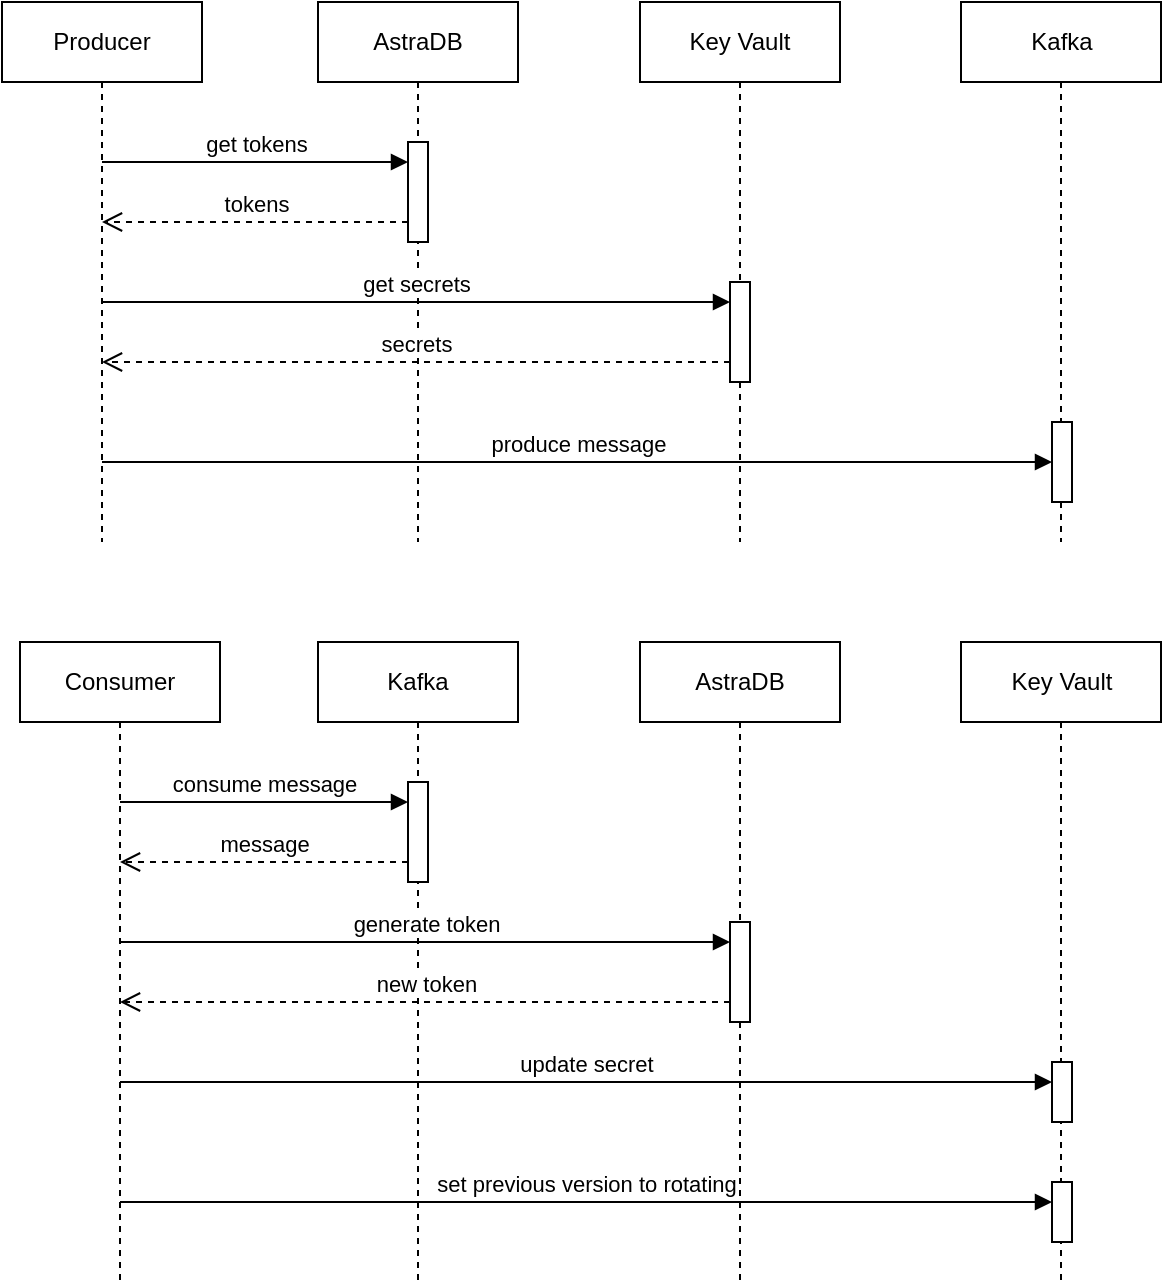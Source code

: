 <mxfile version="21.6.2" type="github">
  <diagram name="Page-1" id="pmoyyD1UTvwdsH77ybAz">
    <mxGraphModel dx="2074" dy="653" grid="1" gridSize="10" guides="1" tooltips="1" connect="1" arrows="1" fold="1" page="1" pageScale="1" pageWidth="850" pageHeight="1100" math="0" shadow="0">
      <root>
        <mxCell id="0" />
        <mxCell id="1" parent="0" />
        <mxCell id="hNq2I7qgFD3l3yb3QR5O-14" value="Producer" style="shape=umlLifeline;perimeter=lifelinePerimeter;whiteSpace=wrap;html=1;container=1;dropTarget=0;collapsible=0;recursiveResize=0;outlineConnect=0;portConstraint=eastwest;newEdgeStyle={&quot;edgeStyle&quot;:&quot;elbowEdgeStyle&quot;,&quot;elbow&quot;:&quot;vertical&quot;,&quot;curved&quot;:0,&quot;rounded&quot;:0};" parent="1" vertex="1">
          <mxGeometry x="111" y="460" width="100" height="270" as="geometry" />
        </mxCell>
        <mxCell id="hNq2I7qgFD3l3yb3QR5O-15" value="AstraDB" style="shape=umlLifeline;perimeter=lifelinePerimeter;whiteSpace=wrap;html=1;container=1;dropTarget=0;collapsible=0;recursiveResize=0;outlineConnect=0;portConstraint=eastwest;newEdgeStyle={&quot;edgeStyle&quot;:&quot;elbowEdgeStyle&quot;,&quot;elbow&quot;:&quot;vertical&quot;,&quot;curved&quot;:0,&quot;rounded&quot;:0};" parent="1" vertex="1">
          <mxGeometry x="269" y="460" width="100" height="270" as="geometry" />
        </mxCell>
        <mxCell id="hNq2I7qgFD3l3yb3QR5O-18" value="" style="html=1;points=[];perimeter=orthogonalPerimeter;outlineConnect=0;targetShapes=umlLifeline;portConstraint=eastwest;newEdgeStyle={&quot;edgeStyle&quot;:&quot;elbowEdgeStyle&quot;,&quot;elbow&quot;:&quot;vertical&quot;,&quot;curved&quot;:0,&quot;rounded&quot;:0};" parent="hNq2I7qgFD3l3yb3QR5O-15" vertex="1">
          <mxGeometry x="45" y="70" width="10" height="50" as="geometry" />
        </mxCell>
        <mxCell id="hNq2I7qgFD3l3yb3QR5O-16" value="Key Vault" style="shape=umlLifeline;perimeter=lifelinePerimeter;whiteSpace=wrap;html=1;container=1;dropTarget=0;collapsible=0;recursiveResize=0;outlineConnect=0;portConstraint=eastwest;newEdgeStyle={&quot;edgeStyle&quot;:&quot;elbowEdgeStyle&quot;,&quot;elbow&quot;:&quot;vertical&quot;,&quot;curved&quot;:0,&quot;rounded&quot;:0};" parent="1" vertex="1">
          <mxGeometry x="430" y="460" width="100" height="270" as="geometry" />
        </mxCell>
        <mxCell id="hNq2I7qgFD3l3yb3QR5O-21" value="" style="html=1;points=[];perimeter=orthogonalPerimeter;outlineConnect=0;targetShapes=umlLifeline;portConstraint=eastwest;newEdgeStyle={&quot;edgeStyle&quot;:&quot;elbowEdgeStyle&quot;,&quot;elbow&quot;:&quot;vertical&quot;,&quot;curved&quot;:0,&quot;rounded&quot;:0};" parent="hNq2I7qgFD3l3yb3QR5O-16" vertex="1">
          <mxGeometry x="45" y="140" width="10" height="50" as="geometry" />
        </mxCell>
        <mxCell id="hNq2I7qgFD3l3yb3QR5O-17" value="Kafka" style="shape=umlLifeline;perimeter=lifelinePerimeter;whiteSpace=wrap;html=1;container=1;dropTarget=0;collapsible=0;recursiveResize=0;outlineConnect=0;portConstraint=eastwest;newEdgeStyle={&quot;edgeStyle&quot;:&quot;elbowEdgeStyle&quot;,&quot;elbow&quot;:&quot;vertical&quot;,&quot;curved&quot;:0,&quot;rounded&quot;:0};" parent="1" vertex="1">
          <mxGeometry x="590.5" y="460" width="100" height="270" as="geometry" />
        </mxCell>
        <mxCell id="hNq2I7qgFD3l3yb3QR5O-28" value="" style="html=1;points=[];perimeter=orthogonalPerimeter;outlineConnect=0;targetShapes=umlLifeline;portConstraint=eastwest;newEdgeStyle={&quot;edgeStyle&quot;:&quot;elbowEdgeStyle&quot;,&quot;elbow&quot;:&quot;vertical&quot;,&quot;curved&quot;:0,&quot;rounded&quot;:0};" parent="hNq2I7qgFD3l3yb3QR5O-17" vertex="1">
          <mxGeometry x="45.5" y="210" width="10" height="40" as="geometry" />
        </mxCell>
        <mxCell id="hNq2I7qgFD3l3yb3QR5O-19" value="get tokens" style="html=1;verticalAlign=bottom;endArrow=block;edgeStyle=elbowEdgeStyle;elbow=vertical;curved=0;rounded=0;" parent="1" source="hNq2I7qgFD3l3yb3QR5O-14" target="hNq2I7qgFD3l3yb3QR5O-18" edge="1">
          <mxGeometry relative="1" as="geometry">
            <mxPoint x="244" y="530" as="sourcePoint" />
            <Array as="points">
              <mxPoint x="220" y="540" />
            </Array>
          </mxGeometry>
        </mxCell>
        <mxCell id="hNq2I7qgFD3l3yb3QR5O-20" value="tokens" style="html=1;verticalAlign=bottom;endArrow=open;dashed=1;endSize=8;edgeStyle=elbowEdgeStyle;elbow=vertical;curved=0;rounded=0;" parent="1" source="hNq2I7qgFD3l3yb3QR5O-18" target="hNq2I7qgFD3l3yb3QR5O-14" edge="1">
          <mxGeometry relative="1" as="geometry">
            <mxPoint x="244" y="605" as="targetPoint" />
            <Array as="points">
              <mxPoint x="270" y="570" />
            </Array>
          </mxGeometry>
        </mxCell>
        <mxCell id="hNq2I7qgFD3l3yb3QR5O-22" value="get secrets" style="html=1;verticalAlign=bottom;endArrow=block;edgeStyle=elbowEdgeStyle;elbow=vertical;curved=0;rounded=0;" parent="1" source="hNq2I7qgFD3l3yb3QR5O-14" target="hNq2I7qgFD3l3yb3QR5O-21" edge="1">
          <mxGeometry relative="1" as="geometry">
            <mxPoint x="405" y="600" as="sourcePoint" />
            <Array as="points">
              <mxPoint x="400" y="610" />
            </Array>
          </mxGeometry>
        </mxCell>
        <mxCell id="hNq2I7qgFD3l3yb3QR5O-23" value="secrets" style="html=1;verticalAlign=bottom;endArrow=open;dashed=1;endSize=8;edgeStyle=elbowEdgeStyle;elbow=vertical;curved=0;rounded=0;" parent="1" source="hNq2I7qgFD3l3yb3QR5O-21" target="hNq2I7qgFD3l3yb3QR5O-14" edge="1">
          <mxGeometry relative="1" as="geometry">
            <mxPoint x="405" y="675" as="targetPoint" />
            <Array as="points">
              <mxPoint x="400" y="640" />
            </Array>
          </mxGeometry>
        </mxCell>
        <mxCell id="hNq2I7qgFD3l3yb3QR5O-30" value="produce message" style="html=1;verticalAlign=bottom;endArrow=block;edgeStyle=elbowEdgeStyle;elbow=vertical;curved=0;rounded=0;" parent="1" source="hNq2I7qgFD3l3yb3QR5O-14" target="hNq2I7qgFD3l3yb3QR5O-28" edge="1">
          <mxGeometry width="80" relative="1" as="geometry">
            <mxPoint x="210" y="680" as="sourcePoint" />
            <mxPoint x="290" y="680" as="targetPoint" />
          </mxGeometry>
        </mxCell>
        <mxCell id="hNq2I7qgFD3l3yb3QR5O-31" value="Consumer" style="shape=umlLifeline;perimeter=lifelinePerimeter;whiteSpace=wrap;html=1;container=1;dropTarget=0;collapsible=0;recursiveResize=0;outlineConnect=0;portConstraint=eastwest;newEdgeStyle={&quot;edgeStyle&quot;:&quot;elbowEdgeStyle&quot;,&quot;elbow&quot;:&quot;vertical&quot;,&quot;curved&quot;:0,&quot;rounded&quot;:0};" parent="1" vertex="1">
          <mxGeometry x="120" y="780" width="100" height="320" as="geometry" />
        </mxCell>
        <mxCell id="hNq2I7qgFD3l3yb3QR5O-32" value="Kafka" style="shape=umlLifeline;perimeter=lifelinePerimeter;whiteSpace=wrap;html=1;container=1;dropTarget=0;collapsible=0;recursiveResize=0;outlineConnect=0;portConstraint=eastwest;newEdgeStyle={&quot;edgeStyle&quot;:&quot;elbowEdgeStyle&quot;,&quot;elbow&quot;:&quot;vertical&quot;,&quot;curved&quot;:0,&quot;rounded&quot;:0};" parent="1" vertex="1">
          <mxGeometry x="269" y="780" width="100" height="320" as="geometry" />
        </mxCell>
        <mxCell id="hNq2I7qgFD3l3yb3QR5O-38" value="" style="html=1;points=[];perimeter=orthogonalPerimeter;outlineConnect=0;targetShapes=umlLifeline;portConstraint=eastwest;newEdgeStyle={&quot;edgeStyle&quot;:&quot;elbowEdgeStyle&quot;,&quot;elbow&quot;:&quot;vertical&quot;,&quot;curved&quot;:0,&quot;rounded&quot;:0};" parent="hNq2I7qgFD3l3yb3QR5O-32" vertex="1">
          <mxGeometry x="45" y="70" width="10" height="50" as="geometry" />
        </mxCell>
        <mxCell id="hNq2I7qgFD3l3yb3QR5O-34" value="AstraDB" style="shape=umlLifeline;perimeter=lifelinePerimeter;whiteSpace=wrap;html=1;container=1;dropTarget=0;collapsible=0;recursiveResize=0;outlineConnect=0;portConstraint=eastwest;newEdgeStyle={&quot;edgeStyle&quot;:&quot;elbowEdgeStyle&quot;,&quot;elbow&quot;:&quot;vertical&quot;,&quot;curved&quot;:0,&quot;rounded&quot;:0};" parent="1" vertex="1">
          <mxGeometry x="430" y="780" width="100" height="320" as="geometry" />
        </mxCell>
        <mxCell id="hNq2I7qgFD3l3yb3QR5O-41" value="" style="html=1;points=[];perimeter=orthogonalPerimeter;outlineConnect=0;targetShapes=umlLifeline;portConstraint=eastwest;newEdgeStyle={&quot;edgeStyle&quot;:&quot;elbowEdgeStyle&quot;,&quot;elbow&quot;:&quot;vertical&quot;,&quot;curved&quot;:0,&quot;rounded&quot;:0};" parent="hNq2I7qgFD3l3yb3QR5O-34" vertex="1">
          <mxGeometry x="45" y="140" width="10" height="50" as="geometry" />
        </mxCell>
        <mxCell id="hNq2I7qgFD3l3yb3QR5O-36" value="Key Vault" style="shape=umlLifeline;perimeter=lifelinePerimeter;whiteSpace=wrap;html=1;container=1;dropTarget=0;collapsible=0;recursiveResize=0;outlineConnect=0;portConstraint=eastwest;newEdgeStyle={&quot;edgeStyle&quot;:&quot;elbowEdgeStyle&quot;,&quot;elbow&quot;:&quot;vertical&quot;,&quot;curved&quot;:0,&quot;rounded&quot;:0};" parent="1" vertex="1">
          <mxGeometry x="590.5" y="780" width="100" height="320" as="geometry" />
        </mxCell>
        <mxCell id="hNq2I7qgFD3l3yb3QR5O-44" value="" style="html=1;points=[];perimeter=orthogonalPerimeter;outlineConnect=0;targetShapes=umlLifeline;portConstraint=eastwest;newEdgeStyle={&quot;edgeStyle&quot;:&quot;elbowEdgeStyle&quot;,&quot;elbow&quot;:&quot;vertical&quot;,&quot;curved&quot;:0,&quot;rounded&quot;:0};" parent="hNq2I7qgFD3l3yb3QR5O-36" vertex="1">
          <mxGeometry x="45.5" y="210" width="10" height="30" as="geometry" />
        </mxCell>
        <mxCell id="hNq2I7qgFD3l3yb3QR5O-49" value="" style="html=1;points=[];perimeter=orthogonalPerimeter;outlineConnect=0;targetShapes=umlLifeline;portConstraint=eastwest;newEdgeStyle={&quot;edgeStyle&quot;:&quot;elbowEdgeStyle&quot;,&quot;elbow&quot;:&quot;vertical&quot;,&quot;curved&quot;:0,&quot;rounded&quot;:0};" parent="hNq2I7qgFD3l3yb3QR5O-36" vertex="1">
          <mxGeometry x="45.5" y="270" width="10" height="30" as="geometry" />
        </mxCell>
        <mxCell id="hNq2I7qgFD3l3yb3QR5O-39" value="consume message" style="html=1;verticalAlign=bottom;endArrow=block;edgeStyle=elbowEdgeStyle;elbow=vertical;curved=0;rounded=0;" parent="1" source="hNq2I7qgFD3l3yb3QR5O-31" target="hNq2I7qgFD3l3yb3QR5O-38" edge="1">
          <mxGeometry relative="1" as="geometry">
            <mxPoint x="244" y="850" as="sourcePoint" />
            <Array as="points">
              <mxPoint x="290" y="860" />
              <mxPoint x="210" y="850" />
            </Array>
          </mxGeometry>
        </mxCell>
        <mxCell id="hNq2I7qgFD3l3yb3QR5O-40" value="message" style="html=1;verticalAlign=bottom;endArrow=open;dashed=1;endSize=8;edgeStyle=elbowEdgeStyle;elbow=vertical;curved=0;rounded=0;" parent="1" source="hNq2I7qgFD3l3yb3QR5O-38" target="hNq2I7qgFD3l3yb3QR5O-31" edge="1">
          <mxGeometry relative="1" as="geometry">
            <mxPoint x="244" y="925" as="targetPoint" />
            <Array as="points">
              <mxPoint x="290" y="890" />
              <mxPoint x="220" y="880" />
            </Array>
          </mxGeometry>
        </mxCell>
        <mxCell id="hNq2I7qgFD3l3yb3QR5O-42" value="generate token" style="html=1;verticalAlign=bottom;endArrow=block;edgeStyle=elbowEdgeStyle;elbow=vertical;curved=0;rounded=0;" parent="1" source="hNq2I7qgFD3l3yb3QR5O-31" target="hNq2I7qgFD3l3yb3QR5O-41" edge="1">
          <mxGeometry relative="1" as="geometry">
            <mxPoint x="405" y="920" as="sourcePoint" />
            <Array as="points">
              <mxPoint x="390" y="930" />
            </Array>
          </mxGeometry>
        </mxCell>
        <mxCell id="hNq2I7qgFD3l3yb3QR5O-43" value="new token" style="html=1;verticalAlign=bottom;endArrow=open;dashed=1;endSize=8;edgeStyle=elbowEdgeStyle;elbow=vertical;curved=0;rounded=0;" parent="1" source="hNq2I7qgFD3l3yb3QR5O-41" target="hNq2I7qgFD3l3yb3QR5O-31" edge="1">
          <mxGeometry relative="1" as="geometry">
            <mxPoint x="405" y="995" as="targetPoint" />
            <Array as="points">
              <mxPoint x="380" y="960" />
              <mxPoint x="410" y="950" />
            </Array>
          </mxGeometry>
        </mxCell>
        <mxCell id="hNq2I7qgFD3l3yb3QR5O-45" value="update secret" style="html=1;verticalAlign=bottom;endArrow=block;edgeStyle=elbowEdgeStyle;elbow=vertical;curved=0;rounded=0;" parent="1" source="hNq2I7qgFD3l3yb3QR5O-31" target="hNq2I7qgFD3l3yb3QR5O-44" edge="1">
          <mxGeometry relative="1" as="geometry">
            <mxPoint x="566" y="990" as="sourcePoint" />
            <Array as="points">
              <mxPoint x="540" y="1000" />
            </Array>
          </mxGeometry>
        </mxCell>
        <mxCell id="hNq2I7qgFD3l3yb3QR5O-50" value="set previous version to rotating" style="html=1;verticalAlign=bottom;endArrow=block;edgeStyle=elbowEdgeStyle;elbow=vertical;curved=0;rounded=0;" parent="1" source="hNq2I7qgFD3l3yb3QR5O-31" target="hNq2I7qgFD3l3yb3QR5O-49" edge="1">
          <mxGeometry relative="1" as="geometry">
            <mxPoint x="566" y="1050" as="sourcePoint" />
            <Array as="points">
              <mxPoint x="260" y="1060" />
            </Array>
          </mxGeometry>
        </mxCell>
      </root>
    </mxGraphModel>
  </diagram>
</mxfile>
